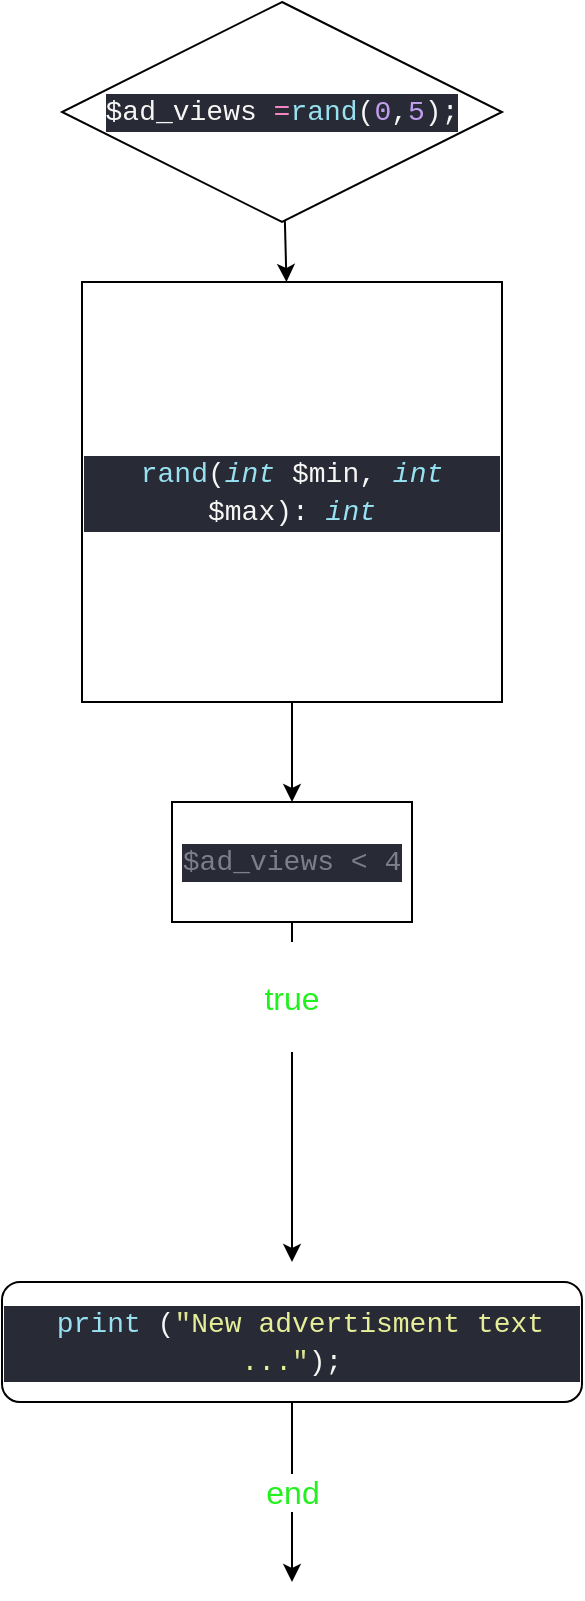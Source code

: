 <mxfile>
    <diagram id="-7S034xA746sIg_FjBR2" name="Страница 1">
        <mxGraphModel dx="313" dy="562" grid="1" gridSize="10" guides="1" tooltips="1" connect="1" arrows="1" fold="1" page="1" pageScale="1" pageWidth="827" pageHeight="1169" math="0" shadow="0">
            <root>
                <mxCell id="0"/>
                <mxCell id="1" parent="0"/>
                <mxCell id="6" value="" style="edgeStyle=none;html=1;exitX=0.5;exitY=1;exitDx=0;exitDy=0;" edge="1" parent="1" source="3" target="2">
                    <mxGeometry relative="1" as="geometry">
                        <mxPoint x="100" y="260" as="targetPoint"/>
                    </mxGeometry>
                </mxCell>
                <mxCell id="11" value="" style="edgeStyle=none;html=1;fontColor=#321DF0;startArrow=none;" edge="1" parent="1" source="12">
                    <mxGeometry relative="1" as="geometry">
                        <mxPoint x="145" y="630" as="targetPoint"/>
                        <Array as="points">
                            <mxPoint x="145" y="610"/>
                        </Array>
                    </mxGeometry>
                </mxCell>
                <mxCell id="2" value="&lt;div style=&quot;color: rgb(246, 246, 244); background-color: rgb(40, 42, 54); font-family: Consolas, &amp;quot;Courier New&amp;quot;, monospace; font-size: 14px; line-height: 19px;&quot;&gt;&lt;span style=&quot;color: #7b7f8b;&quot;&gt;$ad_views &amp;lt; 4&lt;/span&gt;&lt;/div&gt;" style="rounded=0;whiteSpace=wrap;html=1;" vertex="1" parent="1">
                    <mxGeometry x="85" y="400" width="120" height="60" as="geometry"/>
                </mxCell>
                <mxCell id="3" value="&lt;div style=&quot;color: rgb(246, 246, 244); background-color: rgb(40, 42, 54); font-family: Consolas, &amp;quot;Courier New&amp;quot;, monospace; font-size: 14px; line-height: 19px;&quot;&gt;&lt;span style=&quot;color: #97e1f1;&quot;&gt;rand&lt;/span&gt;(&lt;span style=&quot;color: #97e1f1;font-style: italic;&quot;&gt;int&lt;/span&gt;&lt;span style=&quot;color: #62e884;&quot;&gt; &lt;/span&gt;$min,&lt;span style=&quot;color: #62e884;&quot;&gt; &lt;/span&gt;&lt;span style=&quot;color: #97e1f1;font-style: italic;&quot;&gt;int&lt;/span&gt;&lt;span style=&quot;color: #62e884;&quot;&gt; &lt;/span&gt;$max): &lt;span style=&quot;color: #97e1f1;font-style: italic;&quot;&gt;int&lt;/span&gt;&lt;/div&gt;" style="whiteSpace=wrap;html=1;aspect=fixed;" vertex="1" parent="1">
                    <mxGeometry x="40" y="140" width="210" height="210" as="geometry"/>
                </mxCell>
                <mxCell id="9" value="" style="edgeStyle=none;html=1;" edge="1" parent="1" source="8" target="3">
                    <mxGeometry relative="1" as="geometry"/>
                </mxCell>
                <mxCell id="8" value="&lt;div style=&quot;color: rgb(246, 246, 244); background-color: rgb(40, 42, 54); font-family: Consolas, &amp;quot;Courier New&amp;quot;, monospace; font-size: 14px; line-height: 19px;&quot;&gt;$ad_views &lt;span style=&quot;color: #f286c4;&quot;&gt;=&lt;/span&gt;&lt;span style=&quot;color: #97e1f1;&quot;&gt;rand&lt;/span&gt;(&lt;span style=&quot;color: #bf9eee;&quot;&gt;0&lt;/span&gt;,&lt;span style=&quot;color: #bf9eee;&quot;&gt;5&lt;/span&gt;);&lt;/div&gt;" style="rhombus;whiteSpace=wrap;html=1;" vertex="1" parent="1">
                    <mxGeometry x="30" width="220" height="110" as="geometry"/>
                </mxCell>
                <mxCell id="14" value="" style="edgeStyle=none;html=1;fontColor=#321DF0;endArrow=none;" edge="1" parent="1" source="2" target="12">
                    <mxGeometry relative="1" as="geometry">
                        <mxPoint x="145" y="460" as="sourcePoint"/>
                        <mxPoint x="145" y="540" as="targetPoint"/>
                    </mxGeometry>
                </mxCell>
                <mxCell id="12" value="&lt;font style=&quot;font-size: 16px;&quot; color=&quot;#21f11e&quot;&gt;true&lt;/font&gt;" style="text;html=1;strokeColor=none;fillColor=none;align=center;verticalAlign=middle;whiteSpace=wrap;rounded=0;fontColor=#321DF0;" vertex="1" parent="1">
                    <mxGeometry x="90" y="470" width="110" height="55" as="geometry"/>
                </mxCell>
                <mxCell id="15" value="&lt;div style=&quot;color: rgb(246, 246, 244); background-color: rgb(40, 42, 54); font-family: Consolas, &amp;quot;Courier New&amp;quot;, monospace; font-size: 14px; line-height: 19px;&quot;&gt;&amp;nbsp;&lt;span style=&quot;color: #97e1f1;&quot;&gt;print&lt;/span&gt;&lt;span style=&quot;color: #62e884;&quot;&gt; &lt;/span&gt;(&lt;span style=&quot;color: #dee492;&quot;&gt;&quot;&lt;/span&gt;&lt;span style=&quot;color: #e7ee98;&quot;&gt;New advertisment text ...&lt;/span&gt;&lt;span style=&quot;color: #dee492;&quot;&gt;&quot;&lt;/span&gt;);&lt;/div&gt;" style="rounded=1;whiteSpace=wrap;html=1;fontSize=16;fontColor=#21f11e;" vertex="1" parent="1">
                    <mxGeometry y="640" width="290" height="60" as="geometry"/>
                </mxCell>
                <mxCell id="16" value="" style="endArrow=classic;html=1;fontSize=16;fontColor=#21f11e;exitX=0.5;exitY=1;exitDx=0;exitDy=0;" edge="1" parent="1" source="15">
                    <mxGeometry relative="1" as="geometry">
                        <mxPoint x="110" y="560" as="sourcePoint"/>
                        <mxPoint x="145" y="790" as="targetPoint"/>
                    </mxGeometry>
                </mxCell>
                <mxCell id="17" value="end" style="edgeLabel;resizable=0;html=1;align=center;verticalAlign=middle;fontSize=16;fontColor=#21f11e;" connectable="0" vertex="1" parent="16">
                    <mxGeometry relative="1" as="geometry"/>
                </mxCell>
            </root>
        </mxGraphModel>
    </diagram>
</mxfile>